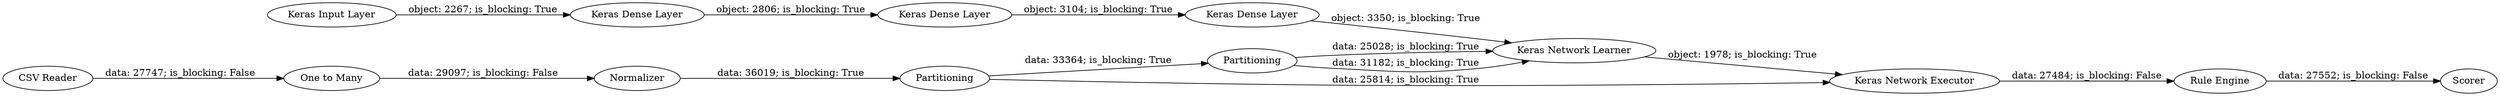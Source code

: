 digraph {
	"-207602036557371823_3" [label=Normalizer]
	"-207602036557371823_1" [label="CSV Reader"]
	"-207602036557371823_11" [label="Keras Network Learner"]
	"-207602036557371823_7" [label="Keras Dense Layer"]
	"-207602036557371823_12" [label="Keras Network Executor"]
	"-207602036557371823_10" [label=Partitioning]
	"-207602036557371823_9" [label=Partitioning]
	"-207602036557371823_5" [label="Keras Dense Layer"]
	"-207602036557371823_6" [label="Keras Dense Layer"]
	"-207602036557371823_13" [label="Rule Engine"]
	"-207602036557371823_14" [label=Scorer]
	"-207602036557371823_2" [label="One to Many"]
	"-207602036557371823_4" [label="Keras Input Layer"]
	"-207602036557371823_12" -> "-207602036557371823_13" [label="data: 27484; is_blocking: False"]
	"-207602036557371823_10" -> "-207602036557371823_11" [label="data: 25028; is_blocking: True"]
	"-207602036557371823_1" -> "-207602036557371823_2" [label="data: 27747; is_blocking: False"]
	"-207602036557371823_7" -> "-207602036557371823_11" [label="object: 3350; is_blocking: True"]
	"-207602036557371823_6" -> "-207602036557371823_7" [label="object: 3104; is_blocking: True"]
	"-207602036557371823_13" -> "-207602036557371823_14" [label="data: 27552; is_blocking: False"]
	"-207602036557371823_9" -> "-207602036557371823_12" [label="data: 25814; is_blocking: True"]
	"-207602036557371823_4" -> "-207602036557371823_5" [label="object: 2267; is_blocking: True"]
	"-207602036557371823_2" -> "-207602036557371823_3" [label="data: 29097; is_blocking: False"]
	"-207602036557371823_3" -> "-207602036557371823_9" [label="data: 36019; is_blocking: True"]
	"-207602036557371823_11" -> "-207602036557371823_12" [label="object: 1978; is_blocking: True"]
	"-207602036557371823_9" -> "-207602036557371823_10" [label="data: 33364; is_blocking: True"]
	"-207602036557371823_10" -> "-207602036557371823_11" [label="data: 31182; is_blocking: True"]
	"-207602036557371823_5" -> "-207602036557371823_6" [label="object: 2806; is_blocking: True"]
	rankdir=LR
}
